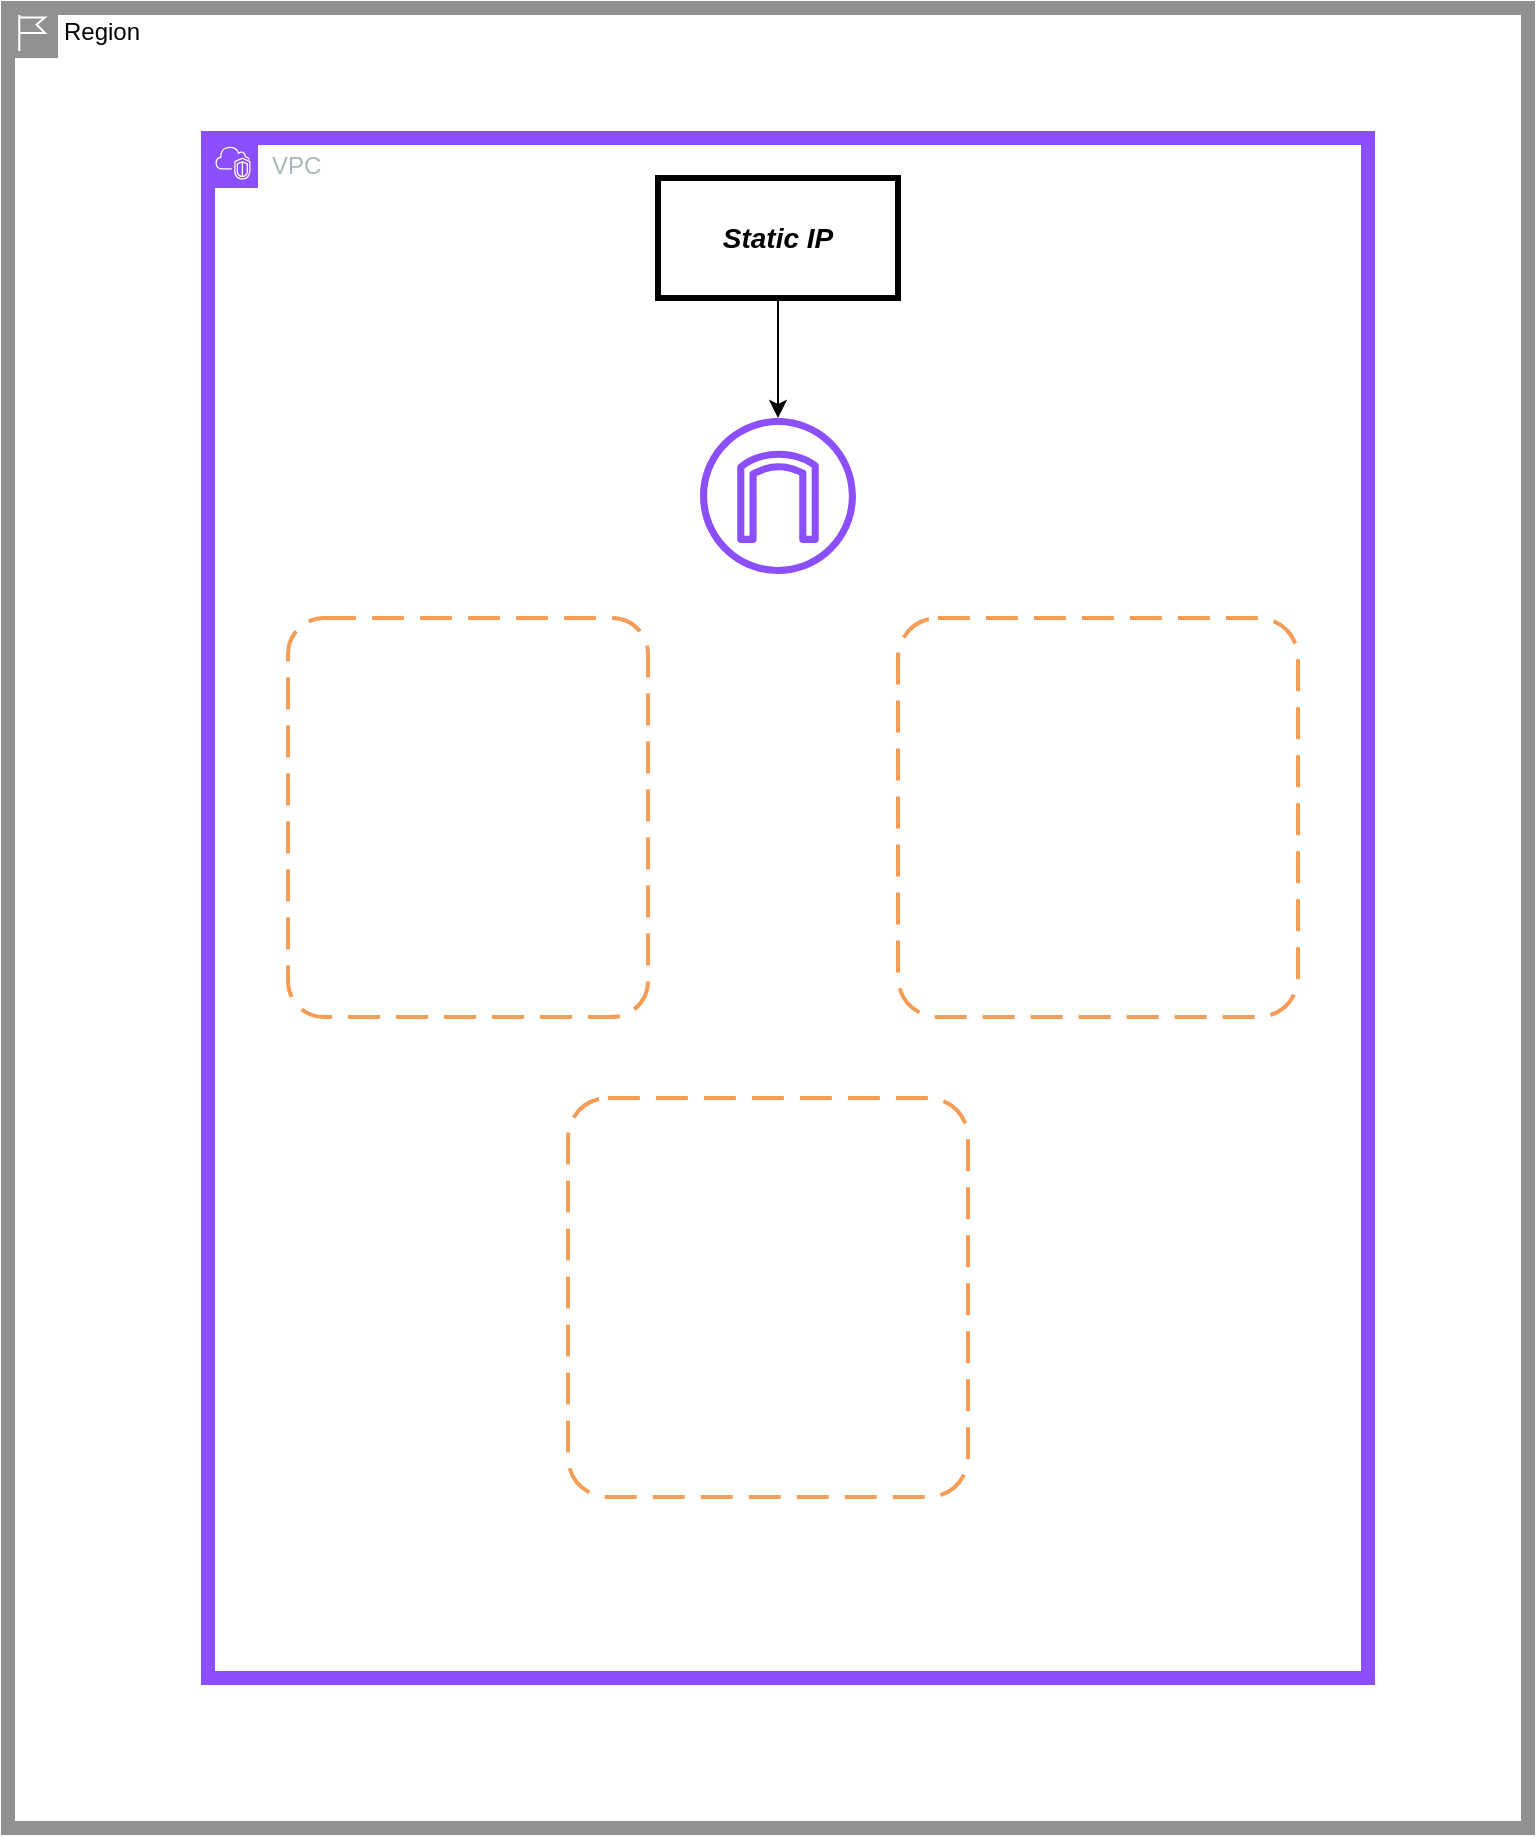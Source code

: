 <mxfile version="24.7.16">
  <diagram name="Page-1" id="GMamfHW5jXmlBtCNzQ31">
    <mxGraphModel dx="1368" dy="788" grid="1" gridSize="10" guides="1" tooltips="1" connect="1" arrows="1" fold="1" page="1" pageScale="1" pageWidth="850" pageHeight="1100" math="0" shadow="0">
      <root>
        <mxCell id="0" />
        <mxCell id="1" parent="0" />
        <mxCell id="xztRVXSVyiQzyeh7jRuF-3" value="Region" style="shape=mxgraph.ibm.box;prType=region;fontStyle=0;verticalAlign=top;align=left;spacingLeft=32;spacingTop=4;fillColor=none;rounded=0;whiteSpace=wrap;html=1;strokeColor=#919191;strokeWidth=7;dashed=0;container=1;spacing=-4;collapsible=0;expand=0;recursiveResize=0;" vertex="1" parent="1">
          <mxGeometry x="40" y="95" width="760" height="910" as="geometry" />
        </mxCell>
        <mxCell id="xztRVXSVyiQzyeh7jRuF-8" value="&lt;b&gt;&lt;font style=&quot;font-size: 14px;&quot;&gt;&lt;i&gt;Static IP&lt;/i&gt;&lt;/font&gt;&lt;/b&gt;" style="rounded=0;whiteSpace=wrap;html=1;strokeWidth=3;" vertex="1" parent="xztRVXSVyiQzyeh7jRuF-3">
          <mxGeometry x="325" y="85" width="120" height="60" as="geometry" />
        </mxCell>
        <mxCell id="xztRVXSVyiQzyeh7jRuF-9" value="" style="sketch=0;outlineConnect=0;fontColor=#232F3E;gradientColor=none;fillColor=#8C4FFF;strokeColor=none;dashed=0;verticalLabelPosition=bottom;verticalAlign=top;align=center;html=1;fontSize=12;fontStyle=0;aspect=fixed;pointerEvents=1;shape=mxgraph.aws4.internet_gateway;" vertex="1" parent="xztRVXSVyiQzyeh7jRuF-3">
          <mxGeometry x="346" y="205" width="78" height="78" as="geometry" />
        </mxCell>
        <mxCell id="xztRVXSVyiQzyeh7jRuF-12" value="" style="endArrow=classic;html=1;rounded=0;exitX=0.5;exitY=1;exitDx=0;exitDy=0;" edge="1" parent="xztRVXSVyiQzyeh7jRuF-3" source="xztRVXSVyiQzyeh7jRuF-8">
          <mxGeometry width="50" height="50" relative="1" as="geometry">
            <mxPoint x="355" y="205" as="sourcePoint" />
            <mxPoint x="385" y="205" as="targetPoint" />
          </mxGeometry>
        </mxCell>
        <mxCell id="xztRVXSVyiQzyeh7jRuF-13" value="" style="rounded=1;arcSize=10;dashed=1;strokeColor=#F59D56;fillColor=none;gradientColor=none;dashPattern=8 4;strokeWidth=2;" vertex="1" parent="xztRVXSVyiQzyeh7jRuF-3">
          <mxGeometry x="140" y="305" width="180" height="199.5" as="geometry" />
        </mxCell>
        <mxCell id="xztRVXSVyiQzyeh7jRuF-14" value="" style="rounded=1;arcSize=10;dashed=1;strokeColor=#F59D56;fillColor=none;gradientColor=none;dashPattern=8 4;strokeWidth=2;" vertex="1" parent="xztRVXSVyiQzyeh7jRuF-3">
          <mxGeometry x="280" y="545" width="200" height="199.5" as="geometry" />
        </mxCell>
        <mxCell id="xztRVXSVyiQzyeh7jRuF-15" value="" style="rounded=1;arcSize=10;dashed=1;strokeColor=#F59D56;fillColor=none;gradientColor=none;dashPattern=8 4;strokeWidth=2;" vertex="1" parent="xztRVXSVyiQzyeh7jRuF-3">
          <mxGeometry x="445" y="305" width="200" height="199.5" as="geometry" />
        </mxCell>
        <mxCell id="xztRVXSVyiQzyeh7jRuF-4" value="VPC" style="points=[[0,0],[0.25,0],[0.5,0],[0.75,0],[1,0],[1,0.25],[1,0.5],[1,0.75],[1,1],[0.75,1],[0.5,1],[0.25,1],[0,1],[0,0.75],[0,0.5],[0,0.25]];outlineConnect=0;gradientColor=none;html=1;whiteSpace=wrap;fontSize=12;fontStyle=0;container=1;pointerEvents=0;collapsible=0;recursiveResize=0;shape=mxgraph.aws4.group;grIcon=mxgraph.aws4.group_vpc2;strokeColor=#8C4FFF;fillColor=none;verticalAlign=top;align=left;spacingLeft=30;fontColor=#AAB7B8;dashed=0;strokeWidth=7;" vertex="1" parent="1">
          <mxGeometry x="140" y="160" width="580" height="770" as="geometry" />
        </mxCell>
      </root>
    </mxGraphModel>
  </diagram>
</mxfile>
